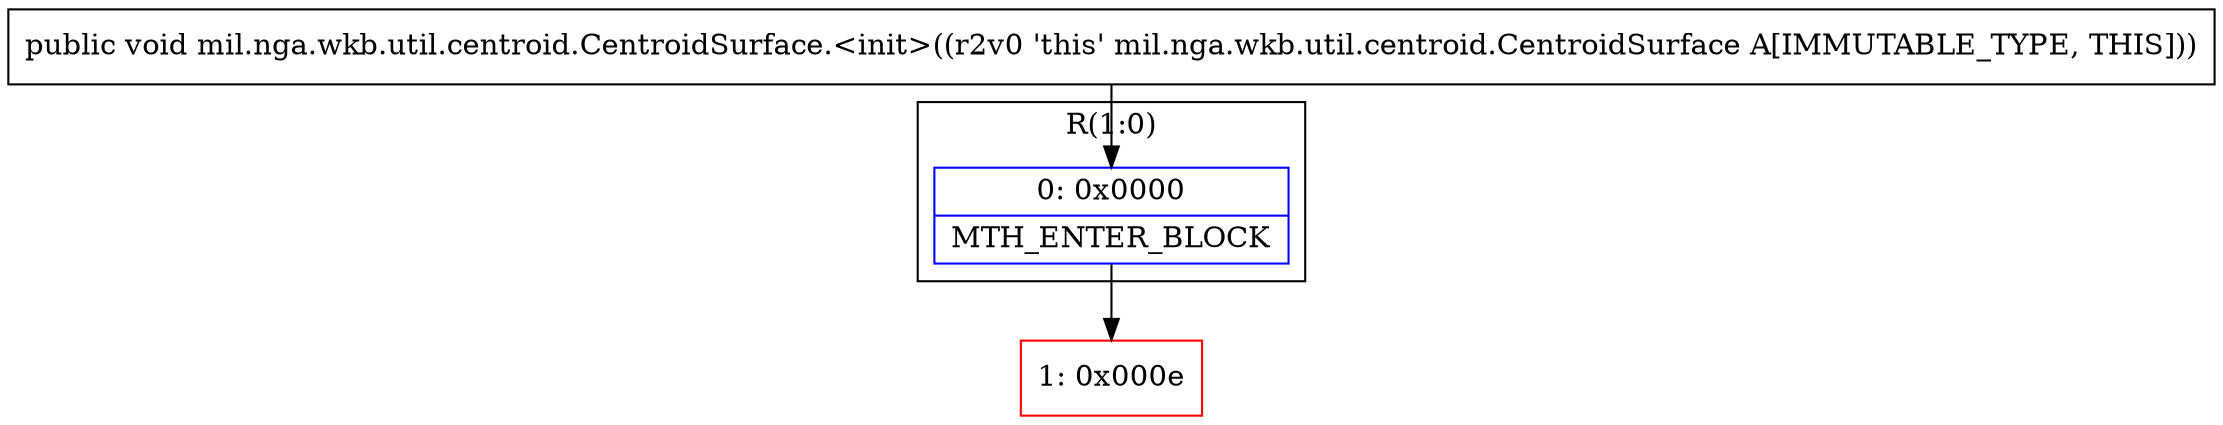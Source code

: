 digraph "CFG formil.nga.wkb.util.centroid.CentroidSurface.\<init\>()V" {
subgraph cluster_Region_259190889 {
label = "R(1:0)";
node [shape=record,color=blue];
Node_0 [shape=record,label="{0\:\ 0x0000|MTH_ENTER_BLOCK\l}"];
}
Node_1 [shape=record,color=red,label="{1\:\ 0x000e}"];
MethodNode[shape=record,label="{public void mil.nga.wkb.util.centroid.CentroidSurface.\<init\>((r2v0 'this' mil.nga.wkb.util.centroid.CentroidSurface A[IMMUTABLE_TYPE, THIS])) }"];
MethodNode -> Node_0;
Node_0 -> Node_1;
}

